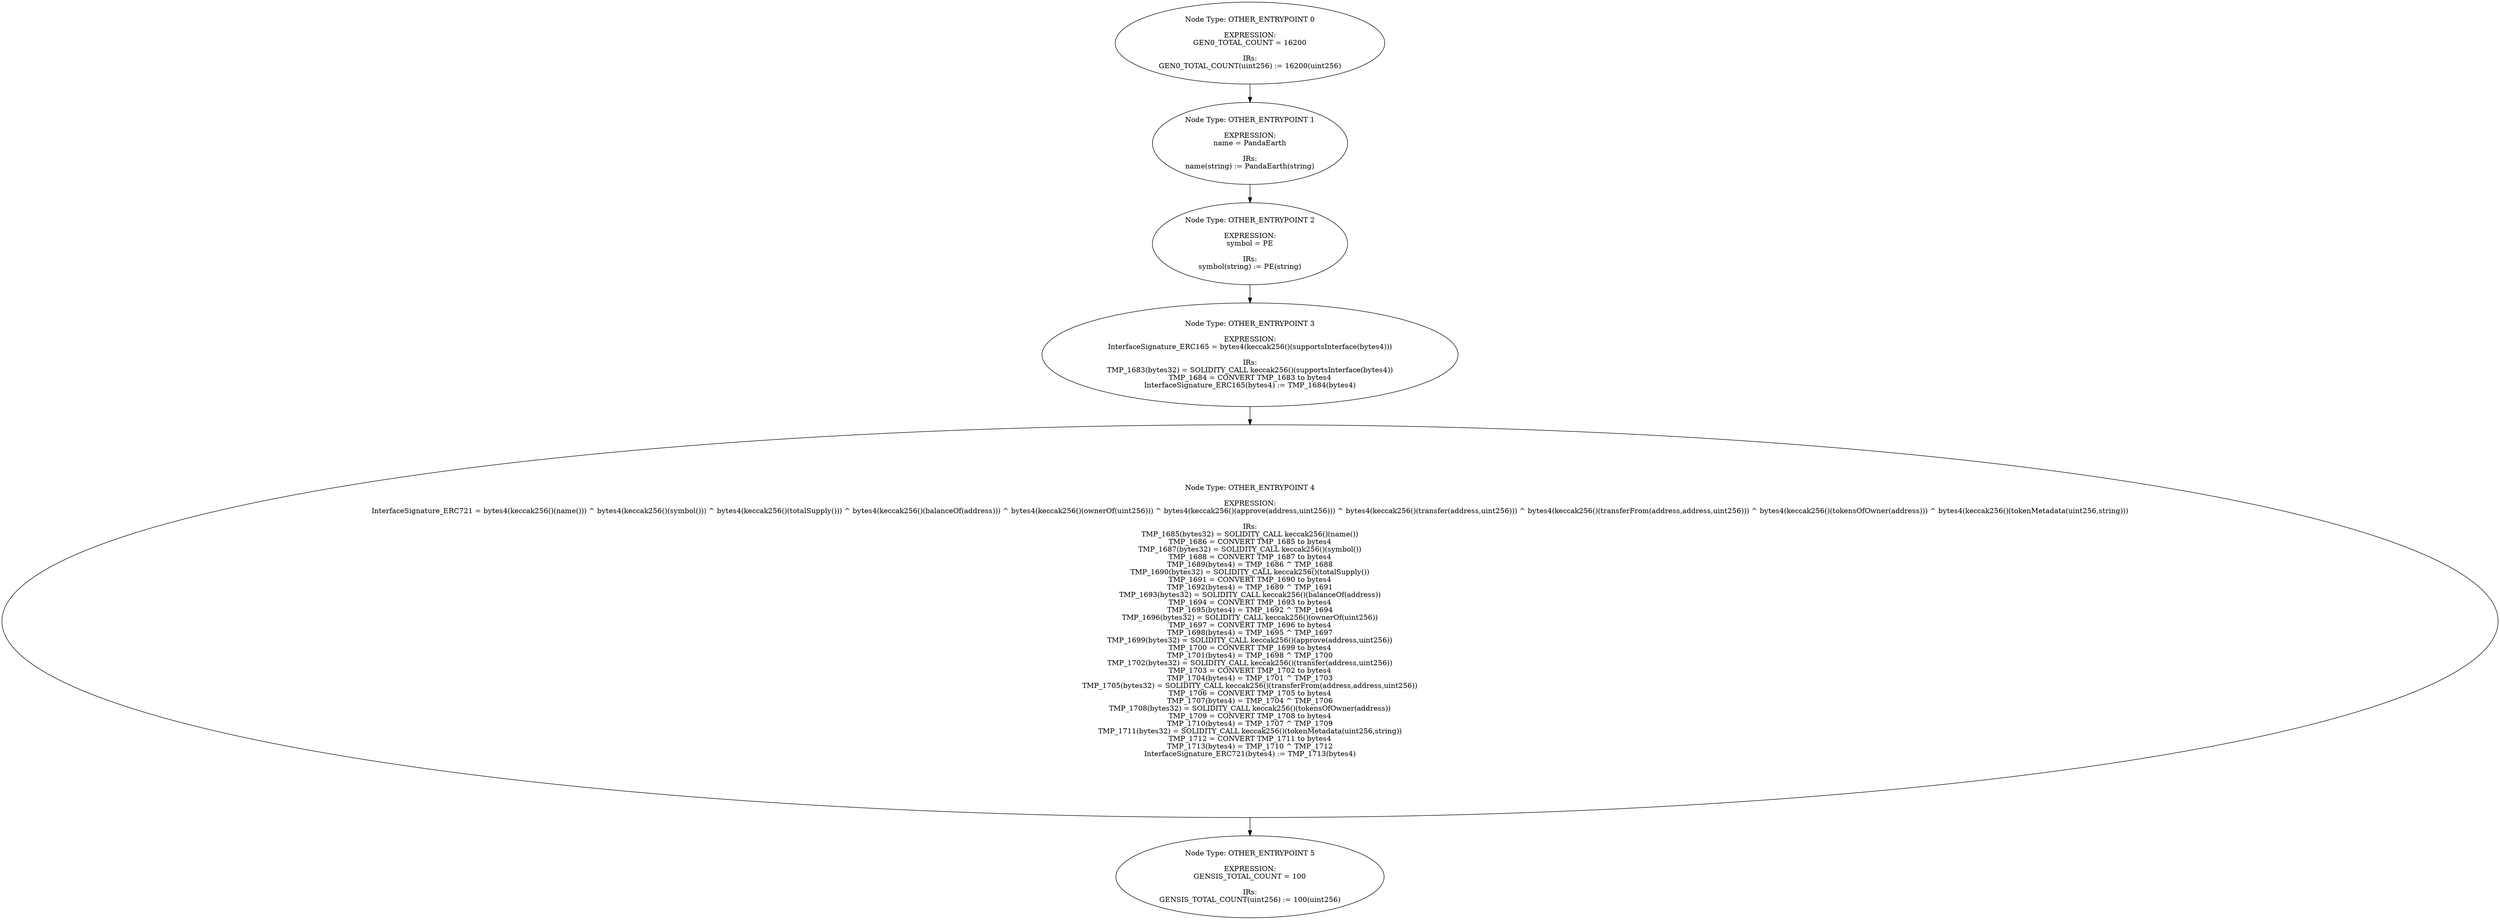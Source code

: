 digraph{
0[label="Node Type: OTHER_ENTRYPOINT 0

EXPRESSION:
GEN0_TOTAL_COUNT = 16200

IRs:
GEN0_TOTAL_COUNT(uint256) := 16200(uint256)"];
0->1;
1[label="Node Type: OTHER_ENTRYPOINT 1

EXPRESSION:
name = PandaEarth

IRs:
name(string) := PandaEarth(string)"];
1->2;
2[label="Node Type: OTHER_ENTRYPOINT 2

EXPRESSION:
symbol = PE

IRs:
symbol(string) := PE(string)"];
2->3;
3[label="Node Type: OTHER_ENTRYPOINT 3

EXPRESSION:
InterfaceSignature_ERC165 = bytes4(keccak256()(supportsInterface(bytes4)))

IRs:
TMP_1683(bytes32) = SOLIDITY_CALL keccak256()(supportsInterface(bytes4))
TMP_1684 = CONVERT TMP_1683 to bytes4
InterfaceSignature_ERC165(bytes4) := TMP_1684(bytes4)"];
3->4;
4[label="Node Type: OTHER_ENTRYPOINT 4

EXPRESSION:
InterfaceSignature_ERC721 = bytes4(keccak256()(name())) ^ bytes4(keccak256()(symbol())) ^ bytes4(keccak256()(totalSupply())) ^ bytes4(keccak256()(balanceOf(address))) ^ bytes4(keccak256()(ownerOf(uint256))) ^ bytes4(keccak256()(approve(address,uint256))) ^ bytes4(keccak256()(transfer(address,uint256))) ^ bytes4(keccak256()(transferFrom(address,address,uint256))) ^ bytes4(keccak256()(tokensOfOwner(address))) ^ bytes4(keccak256()(tokenMetadata(uint256,string)))

IRs:
TMP_1685(bytes32) = SOLIDITY_CALL keccak256()(name())
TMP_1686 = CONVERT TMP_1685 to bytes4
TMP_1687(bytes32) = SOLIDITY_CALL keccak256()(symbol())
TMP_1688 = CONVERT TMP_1687 to bytes4
TMP_1689(bytes4) = TMP_1686 ^ TMP_1688
TMP_1690(bytes32) = SOLIDITY_CALL keccak256()(totalSupply())
TMP_1691 = CONVERT TMP_1690 to bytes4
TMP_1692(bytes4) = TMP_1689 ^ TMP_1691
TMP_1693(bytes32) = SOLIDITY_CALL keccak256()(balanceOf(address))
TMP_1694 = CONVERT TMP_1693 to bytes4
TMP_1695(bytes4) = TMP_1692 ^ TMP_1694
TMP_1696(bytes32) = SOLIDITY_CALL keccak256()(ownerOf(uint256))
TMP_1697 = CONVERT TMP_1696 to bytes4
TMP_1698(bytes4) = TMP_1695 ^ TMP_1697
TMP_1699(bytes32) = SOLIDITY_CALL keccak256()(approve(address,uint256))
TMP_1700 = CONVERT TMP_1699 to bytes4
TMP_1701(bytes4) = TMP_1698 ^ TMP_1700
TMP_1702(bytes32) = SOLIDITY_CALL keccak256()(transfer(address,uint256))
TMP_1703 = CONVERT TMP_1702 to bytes4
TMP_1704(bytes4) = TMP_1701 ^ TMP_1703
TMP_1705(bytes32) = SOLIDITY_CALL keccak256()(transferFrom(address,address,uint256))
TMP_1706 = CONVERT TMP_1705 to bytes4
TMP_1707(bytes4) = TMP_1704 ^ TMP_1706
TMP_1708(bytes32) = SOLIDITY_CALL keccak256()(tokensOfOwner(address))
TMP_1709 = CONVERT TMP_1708 to bytes4
TMP_1710(bytes4) = TMP_1707 ^ TMP_1709
TMP_1711(bytes32) = SOLIDITY_CALL keccak256()(tokenMetadata(uint256,string))
TMP_1712 = CONVERT TMP_1711 to bytes4
TMP_1713(bytes4) = TMP_1710 ^ TMP_1712
InterfaceSignature_ERC721(bytes4) := TMP_1713(bytes4)"];
4->5;
5[label="Node Type: OTHER_ENTRYPOINT 5

EXPRESSION:
GENSIS_TOTAL_COUNT = 100

IRs:
GENSIS_TOTAL_COUNT(uint256) := 100(uint256)"];
}
